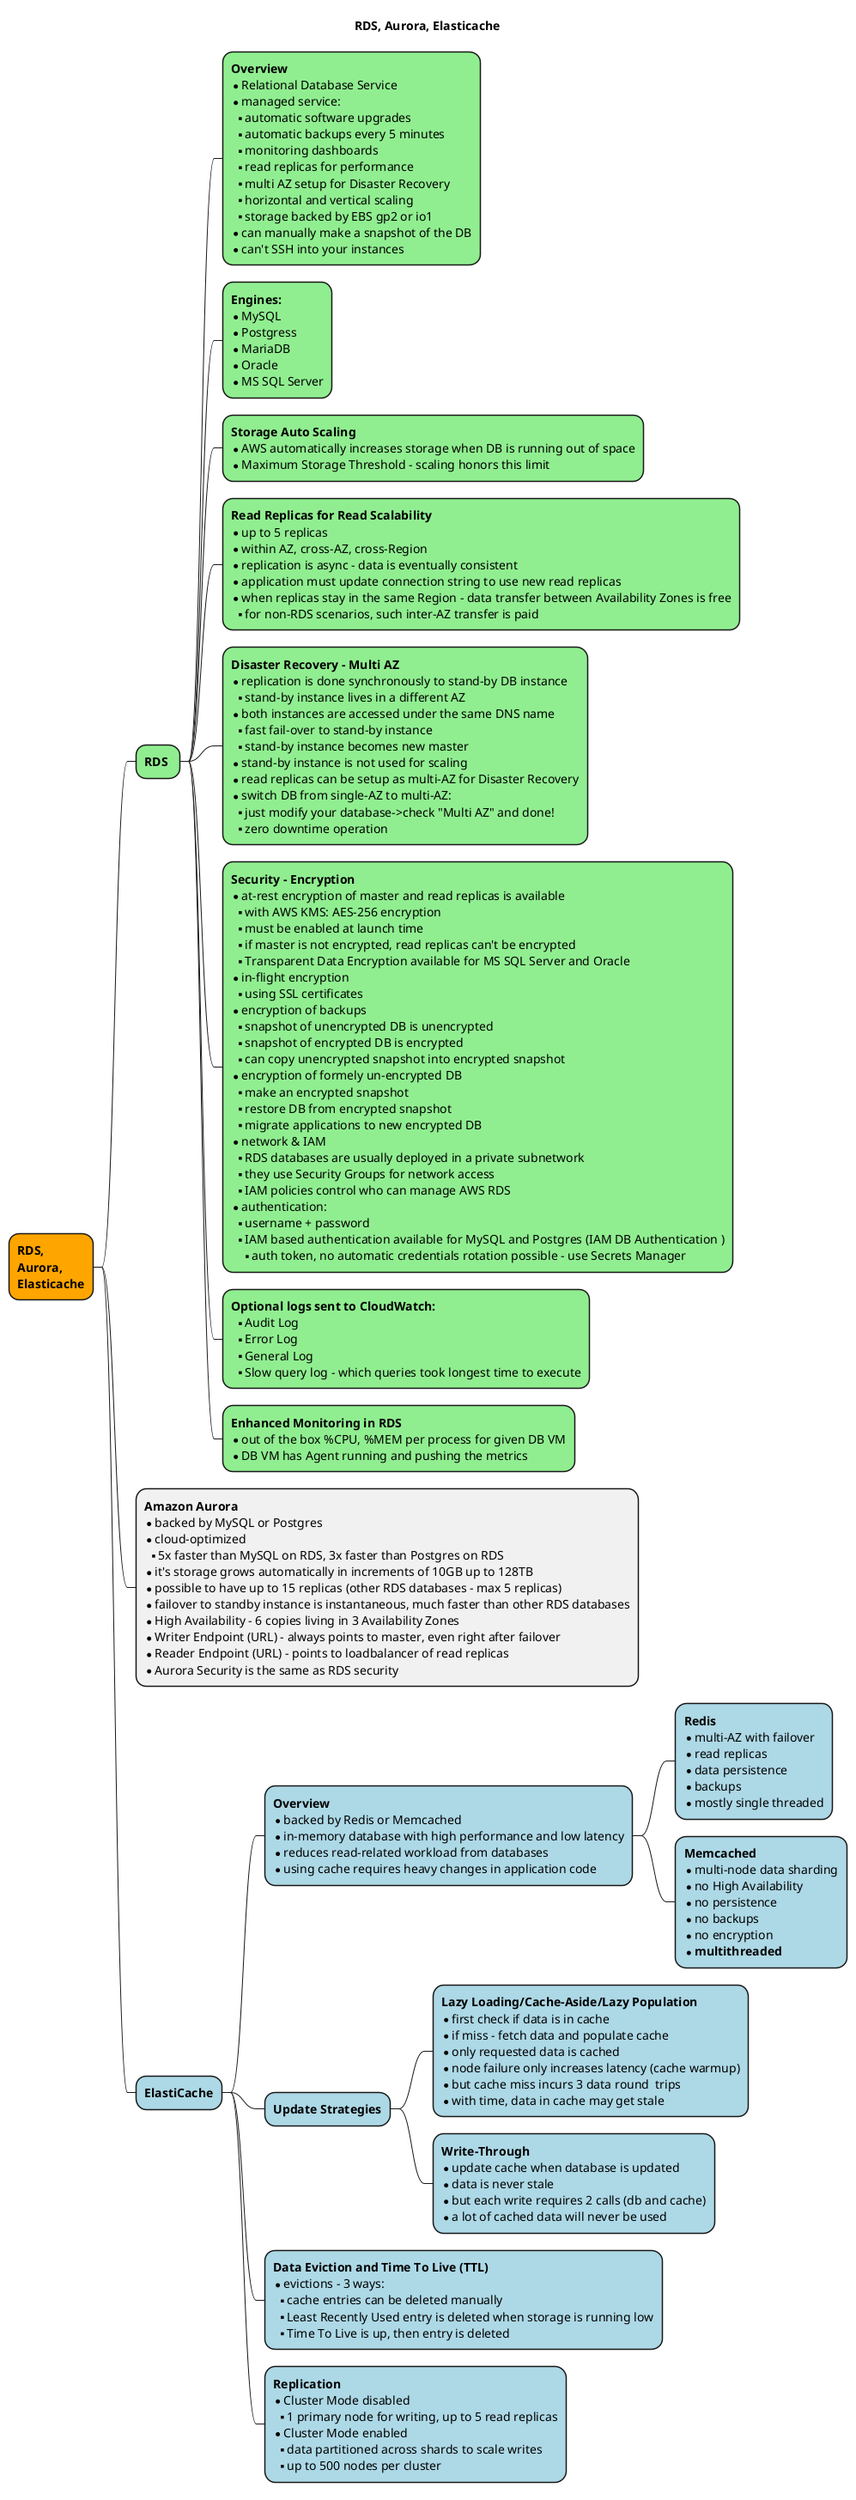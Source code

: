 @startmindmap mindmap

title RDS, Aurora, Elasticache

<style>
mindmapDiagram {
    .rds {
        BackgroundColor  LightGreen
  }
    .elasticache {
        BackgroundColor  LightBlue
  }  
}
</style>


*[#Orange] <b>RDS,\n<b>Aurora,\n<b>Elasticache
 * <b>RDS <<rds>>
  * <b>Overview\n*Relational Database Service\n*managed service:\n**automatic software upgrades\n**automatic backups every 5 minutes\n**monitoring dashboards\n**read replicas for performance\n**multi AZ setup for Disaster Recovery\n**horizontal and vertical scaling\n**storage backed by EBS gp2 or io1\n*can manually make a snapshot of the DB\n*can't SSH into your instances <<rds>>
  * <b>Engines:\n*MySQL\n*Postgress\n*MariaDB\n*Oracle\n*MS SQL Server<<rds>>
  * <b>Storage Auto Scaling\n*AWS automatically increases storage when DB is running out of space\n*Maximum Storage Threshold - scaling honors this limit<<rds>>
  * <b>Read Replicas for Read Scalability\n*up to 5 replicas\n*within AZ, cross-AZ, cross-Region\n*replication is async - data is eventually consistent\n*application must update connection string to use new read replicas\n*when replicas stay in the same Region - data transfer between Availability Zones is free\n**for non-RDS scenarios, such inter-AZ transfer is paid <<rds>>
  * <b>Disaster Recovery - Multi AZ\n*replication is done synchronously to stand-by DB instance\n**stand-by instance lives in a different AZ\n*both instances are accessed under the same DNS name\n**fast fail-over to stand-by instance\n**stand-by instance becomes new master\n*stand-by instance is not used for scaling\n*read replicas can be setup as multi-AZ for Disaster Recovery\n*switch DB from single-AZ to multi-AZ:\n**just modify your database->check "Multi AZ" and done!\n**zero downtime operation <<rds>>
  * <b>Security - Encryption\n*at-rest encryption of master and read replicas is available\n**with AWS KMS: AES-256 encryption\n**must be enabled at launch time\n**if master is not encrypted, read replicas can't be encrypted\n**Transparent Data Encryption available for MS SQL Server and Oracle\n*in-flight encryption\n**using SSL certificates\n*encryption of backups\n**snapshot of unencrypted DB is unencrypted\n**snapshot of encrypted DB is encrypted\n**can copy unencrypted snapshot into encrypted snapshot\n*encryption of formely un-encrypted DB\n**make an encrypted snapshot\n**restore DB from encrypted snapshot\n**migrate applications to new encrypted DB\n*network & IAM\n**RDS databases are usually deployed in a private subnetwork\n**they use Security Groups for network access\n**IAM policies control who can manage AWS RDS\n*authentication:\n**username + password\n**IAM based authentication available for MySQL and Postgres (IAM DB Authentication )\n*** auth token, no automatic credentials rotation possible - use Secrets Manager <<rds>>
  * <b>Optional logs sent to CloudWatch:\n**Audit Log\n**Error Log\n**General Log\n**Slow query log - which queries took longest time to execute <<rds>>
  * <b>Enhanced Monitoring in RDS\n*out of the box %CPU, %MEM per process for given DB VM\n*DB VM has Agent running and pushing the metrics<<rds>>
 * <b>Amazon Aurora\n*backed by MySQL or Postgres\n*cloud-optimized\n**5x faster than MySQL on RDS, 3x faster than Postgres on RDS\n*it's storage grows automatically in increments of 10GB up to 128TB\n*possible to have up to 15 replicas (other RDS databases - max 5 replicas)\n*failover to standby instance is instantaneous, much faster than other RDS databases\n*High Availability - 6 copies living in 3 Availability Zones\n*Writer Endpoint (URL) - always points to master, even right after failover\n*Reader Endpoint (URL) - points to loadbalancer of read replicas\n*Aurora Security is the same as RDS security
 * <b>ElastiCache<< elasticache>>
  * <b>Overview\n*backed by Redis or Memcached\n*in-memory database with high performance and low latency\n*reduces read-related workload from databases\n*using cache requires heavy changes in application code<< elasticache>>
   * <b>Redis\n*multi-AZ with failover\n*read replicas\n*data persistence\n*backups\n*mostly single threaded << elasticache>>
   * <b>Memcached\n*multi-node data sharding\n*no High Availability\n*no persistence\n*no backups\n*no encryption\n* **multithreaded**<< elasticache>>
  * <b>Update Strategies<< elasticache>>
   * <b>Lazy Loading/Cache-Aside/Lazy Population\n*first check if data is in cache\n*if miss - fetch data and populate cache\n*only requested data is cached\n*node failure only increases latency (cache warmup)\n*but cache miss incurs 3 data round  trips\n*with time, data in cache may get stale << elasticache>>
   * <b>Write-Through\n*update cache when database is updated\n*data is never stale\n*but each write requires 2 calls (db and cache)\n*a lot of cached data will never be used << elasticache>>
  * <b>Data Eviction and Time To Live (TTL) \n*evictions - 3 ways:\n**cache entries can be deleted manually\n**Least Recently Used entry is deleted when storage is running low\n**Time To Live is up, then entry is deleted<< elasticache>>
  * <b>Replication\n*Cluster Mode disabled\n**1 primary node for writing, up to 5 read replicas\n*Cluster Mode enabled\n**data partitioned across shards to scale writes\n**up to 500 nodes per cluster<< elasticache>>
@endmindmap